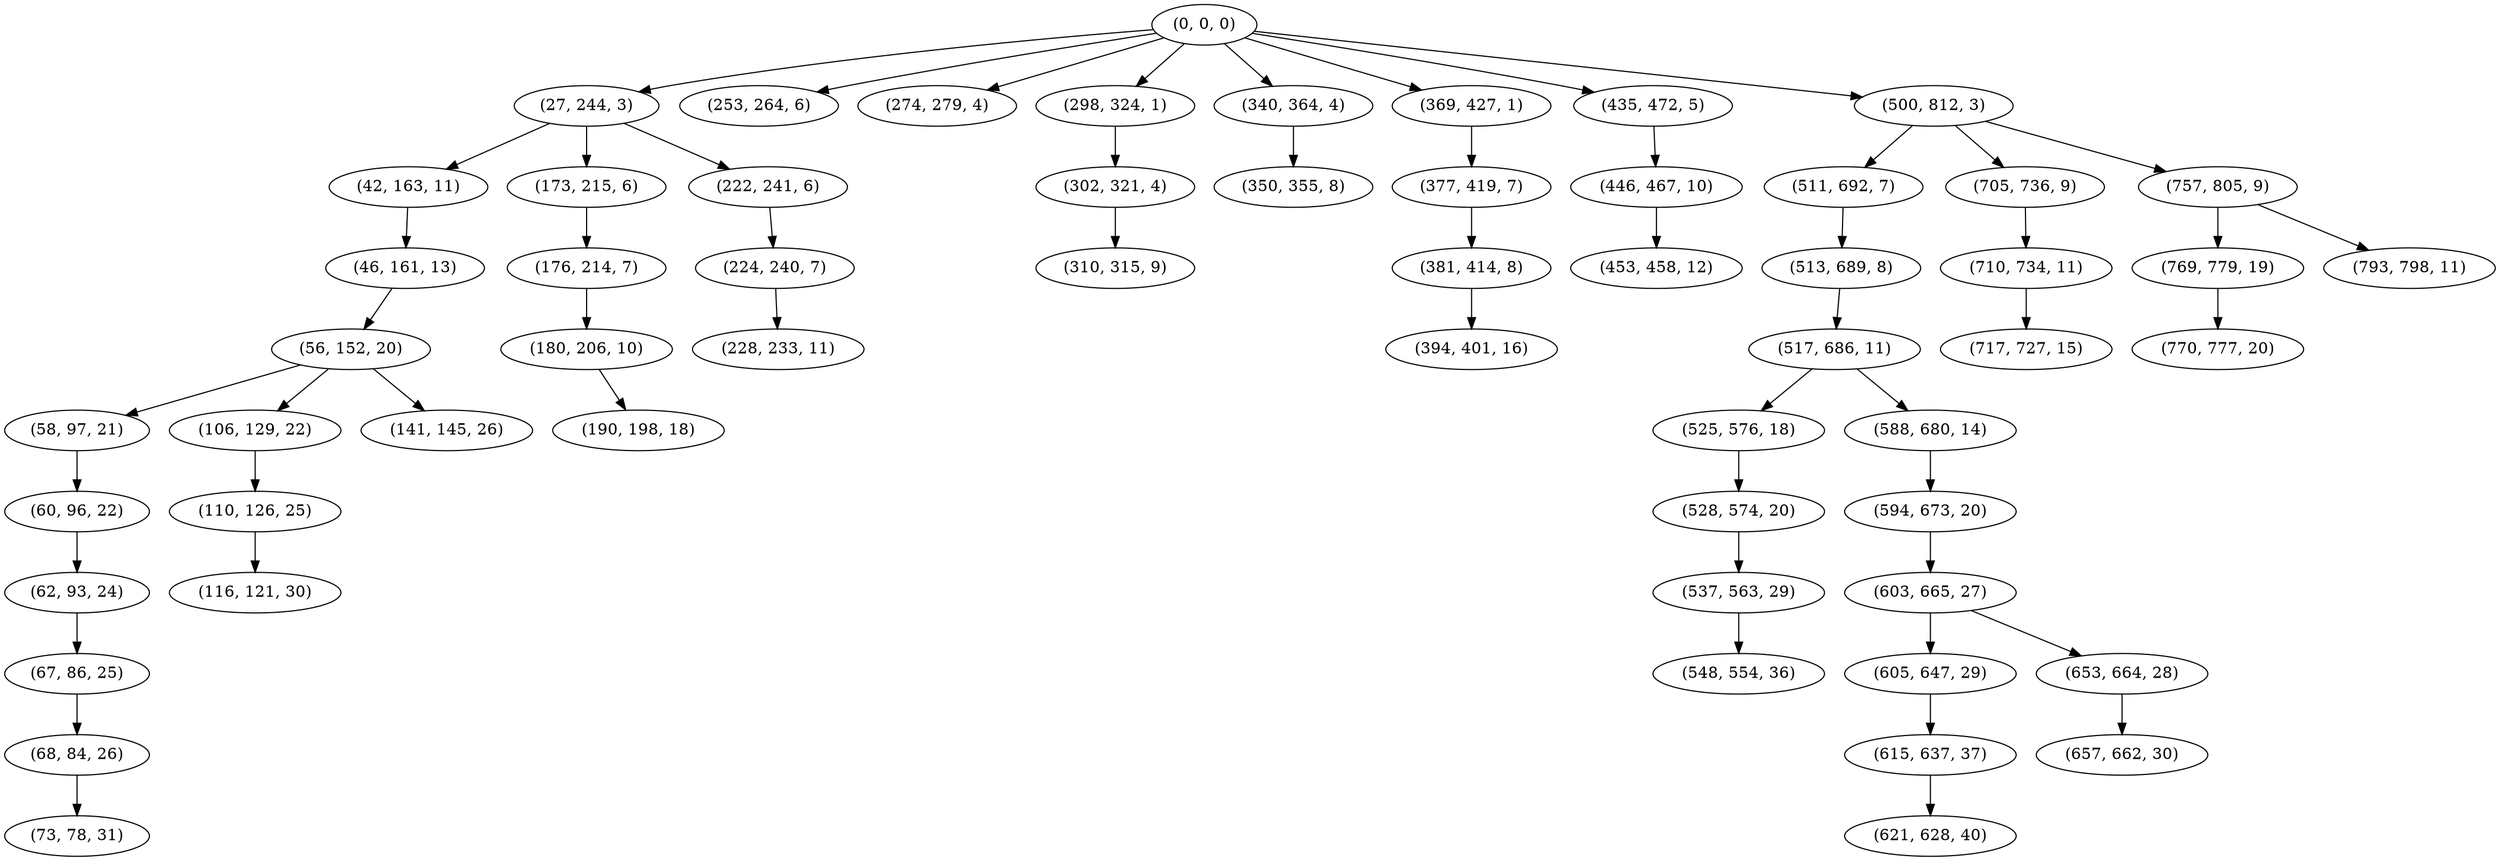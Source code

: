 digraph tree {
    "(0, 0, 0)";
    "(27, 244, 3)";
    "(42, 163, 11)";
    "(46, 161, 13)";
    "(56, 152, 20)";
    "(58, 97, 21)";
    "(60, 96, 22)";
    "(62, 93, 24)";
    "(67, 86, 25)";
    "(68, 84, 26)";
    "(73, 78, 31)";
    "(106, 129, 22)";
    "(110, 126, 25)";
    "(116, 121, 30)";
    "(141, 145, 26)";
    "(173, 215, 6)";
    "(176, 214, 7)";
    "(180, 206, 10)";
    "(190, 198, 18)";
    "(222, 241, 6)";
    "(224, 240, 7)";
    "(228, 233, 11)";
    "(253, 264, 6)";
    "(274, 279, 4)";
    "(298, 324, 1)";
    "(302, 321, 4)";
    "(310, 315, 9)";
    "(340, 364, 4)";
    "(350, 355, 8)";
    "(369, 427, 1)";
    "(377, 419, 7)";
    "(381, 414, 8)";
    "(394, 401, 16)";
    "(435, 472, 5)";
    "(446, 467, 10)";
    "(453, 458, 12)";
    "(500, 812, 3)";
    "(511, 692, 7)";
    "(513, 689, 8)";
    "(517, 686, 11)";
    "(525, 576, 18)";
    "(528, 574, 20)";
    "(537, 563, 29)";
    "(548, 554, 36)";
    "(588, 680, 14)";
    "(594, 673, 20)";
    "(603, 665, 27)";
    "(605, 647, 29)";
    "(615, 637, 37)";
    "(621, 628, 40)";
    "(653, 664, 28)";
    "(657, 662, 30)";
    "(705, 736, 9)";
    "(710, 734, 11)";
    "(717, 727, 15)";
    "(757, 805, 9)";
    "(769, 779, 19)";
    "(770, 777, 20)";
    "(793, 798, 11)";
    "(0, 0, 0)" -> "(27, 244, 3)";
    "(0, 0, 0)" -> "(253, 264, 6)";
    "(0, 0, 0)" -> "(274, 279, 4)";
    "(0, 0, 0)" -> "(298, 324, 1)";
    "(0, 0, 0)" -> "(340, 364, 4)";
    "(0, 0, 0)" -> "(369, 427, 1)";
    "(0, 0, 0)" -> "(435, 472, 5)";
    "(0, 0, 0)" -> "(500, 812, 3)";
    "(27, 244, 3)" -> "(42, 163, 11)";
    "(27, 244, 3)" -> "(173, 215, 6)";
    "(27, 244, 3)" -> "(222, 241, 6)";
    "(42, 163, 11)" -> "(46, 161, 13)";
    "(46, 161, 13)" -> "(56, 152, 20)";
    "(56, 152, 20)" -> "(58, 97, 21)";
    "(56, 152, 20)" -> "(106, 129, 22)";
    "(56, 152, 20)" -> "(141, 145, 26)";
    "(58, 97, 21)" -> "(60, 96, 22)";
    "(60, 96, 22)" -> "(62, 93, 24)";
    "(62, 93, 24)" -> "(67, 86, 25)";
    "(67, 86, 25)" -> "(68, 84, 26)";
    "(68, 84, 26)" -> "(73, 78, 31)";
    "(106, 129, 22)" -> "(110, 126, 25)";
    "(110, 126, 25)" -> "(116, 121, 30)";
    "(173, 215, 6)" -> "(176, 214, 7)";
    "(176, 214, 7)" -> "(180, 206, 10)";
    "(180, 206, 10)" -> "(190, 198, 18)";
    "(222, 241, 6)" -> "(224, 240, 7)";
    "(224, 240, 7)" -> "(228, 233, 11)";
    "(298, 324, 1)" -> "(302, 321, 4)";
    "(302, 321, 4)" -> "(310, 315, 9)";
    "(340, 364, 4)" -> "(350, 355, 8)";
    "(369, 427, 1)" -> "(377, 419, 7)";
    "(377, 419, 7)" -> "(381, 414, 8)";
    "(381, 414, 8)" -> "(394, 401, 16)";
    "(435, 472, 5)" -> "(446, 467, 10)";
    "(446, 467, 10)" -> "(453, 458, 12)";
    "(500, 812, 3)" -> "(511, 692, 7)";
    "(500, 812, 3)" -> "(705, 736, 9)";
    "(500, 812, 3)" -> "(757, 805, 9)";
    "(511, 692, 7)" -> "(513, 689, 8)";
    "(513, 689, 8)" -> "(517, 686, 11)";
    "(517, 686, 11)" -> "(525, 576, 18)";
    "(517, 686, 11)" -> "(588, 680, 14)";
    "(525, 576, 18)" -> "(528, 574, 20)";
    "(528, 574, 20)" -> "(537, 563, 29)";
    "(537, 563, 29)" -> "(548, 554, 36)";
    "(588, 680, 14)" -> "(594, 673, 20)";
    "(594, 673, 20)" -> "(603, 665, 27)";
    "(603, 665, 27)" -> "(605, 647, 29)";
    "(603, 665, 27)" -> "(653, 664, 28)";
    "(605, 647, 29)" -> "(615, 637, 37)";
    "(615, 637, 37)" -> "(621, 628, 40)";
    "(653, 664, 28)" -> "(657, 662, 30)";
    "(705, 736, 9)" -> "(710, 734, 11)";
    "(710, 734, 11)" -> "(717, 727, 15)";
    "(757, 805, 9)" -> "(769, 779, 19)";
    "(757, 805, 9)" -> "(793, 798, 11)";
    "(769, 779, 19)" -> "(770, 777, 20)";
}
